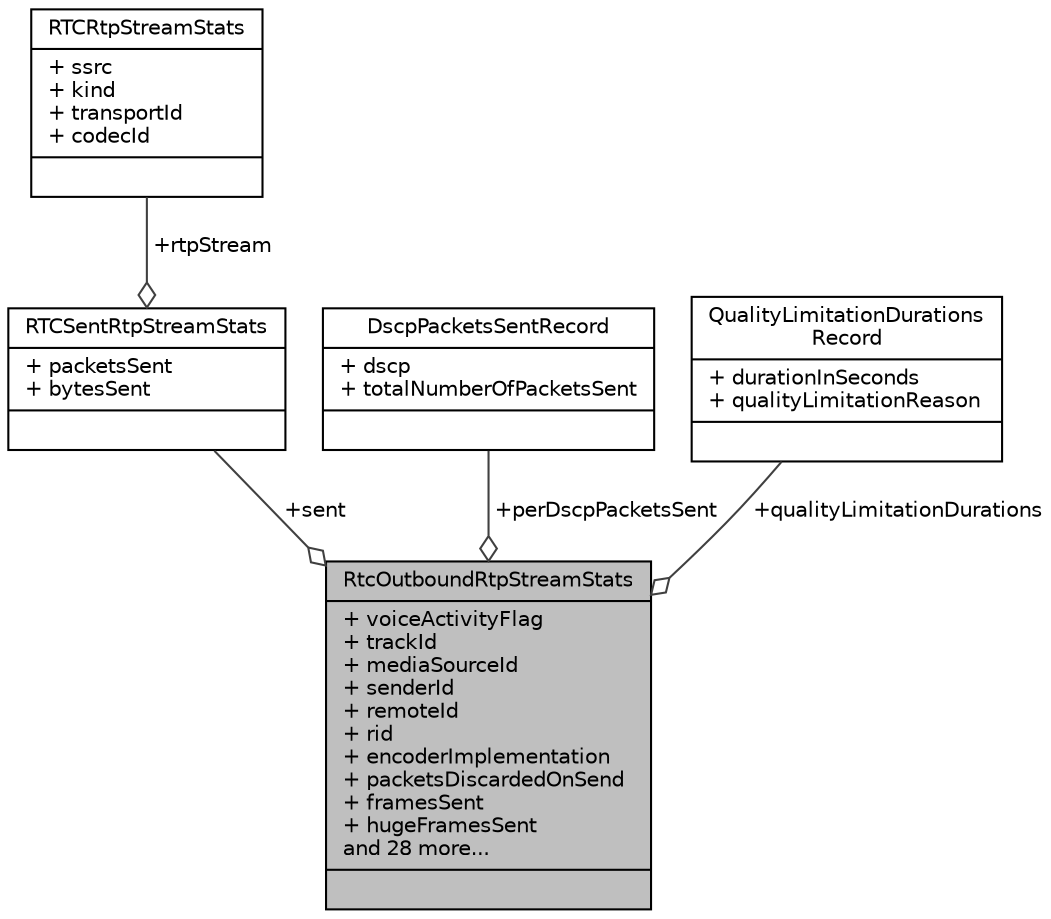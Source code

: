 digraph "RtcOutboundRtpStreamStats"
{
 // LATEX_PDF_SIZE
  edge [fontname="Helvetica",fontsize="10",labelfontname="Helvetica",labelfontsize="10"];
  node [fontname="Helvetica",fontsize="10",shape=record];
  Node1 [label="{RtcOutboundRtpStreamStats\n|+ voiceActivityFlag\l+ trackId\l+ mediaSourceId\l+ senderId\l+ remoteId\l+ rid\l+ encoderImplementation\l+ packetsDiscardedOnSend\l+ framesSent\l+ hugeFramesSent\land 28 more...\l|}",height=0.2,width=0.4,color="black", fillcolor="grey75", style="filled", fontcolor="black",tooltip="RtcOutboundRtpStreamStats Gathers stats for media stream from the embedded device Note: RTCOutboundRt..."];
  Node2 -> Node1 [color="grey25",fontsize="10",style="solid",label=" +sent" ,arrowhead="odiamond",fontname="Helvetica"];
  Node2 [label="{RTCSentRtpStreamStats\n|+ packetsSent\l+ bytesSent\l|}",height=0.2,width=0.4,color="black", fillcolor="white", style="filled",URL="$structRTCSentRtpStreamStats.html",tooltip="RTCSentRtpStreamStats will be used as part of outbound Rtp stats Reference: https://www...."];
  Node3 -> Node2 [color="grey25",fontsize="10",style="solid",label=" +rtpStream" ,arrowhead="odiamond",fontname="Helvetica"];
  Node3 [label="{RTCRtpStreamStats\n|+ ssrc\l+ kind\l+ transportId\l+ codecId\l|}",height=0.2,width=0.4,color="black", fillcolor="white", style="filled",URL="$structRTCRtpStreamStats.html",tooltip="RTCRtpStreamStats captures stream stats that will be used as part of RTCSentRtpStreamStats report Ref..."];
  Node4 -> Node1 [color="grey25",fontsize="10",style="solid",label=" +perDscpPacketsSent" ,arrowhead="odiamond",fontname="Helvetica"];
  Node4 [label="{DscpPacketsSentRecord\n|+ dscp\l+ totalNumberOfPacketsSent\l|}",height=0.2,width=0.4,color="black", fillcolor="white", style="filled",URL="$structDscpPacketsSentRecord.html",tooltip="Record of total number of packets sent per DSCP. Used by RTCOutboundRtpStreamStats object."];
  Node5 -> Node1 [color="grey25",fontsize="10",style="solid",label=" +qualityLimitationDurations" ,arrowhead="odiamond",fontname="Helvetica"];
  Node5 [label="{QualityLimitationDurations\lRecord\n|+ durationInSeconds\l+ qualityLimitationReason\l|}",height=0.2,width=0.4,color="black", fillcolor="white", style="filled",URL="$structQualityLimitationDurationsRecord.html",tooltip=" "];
}
